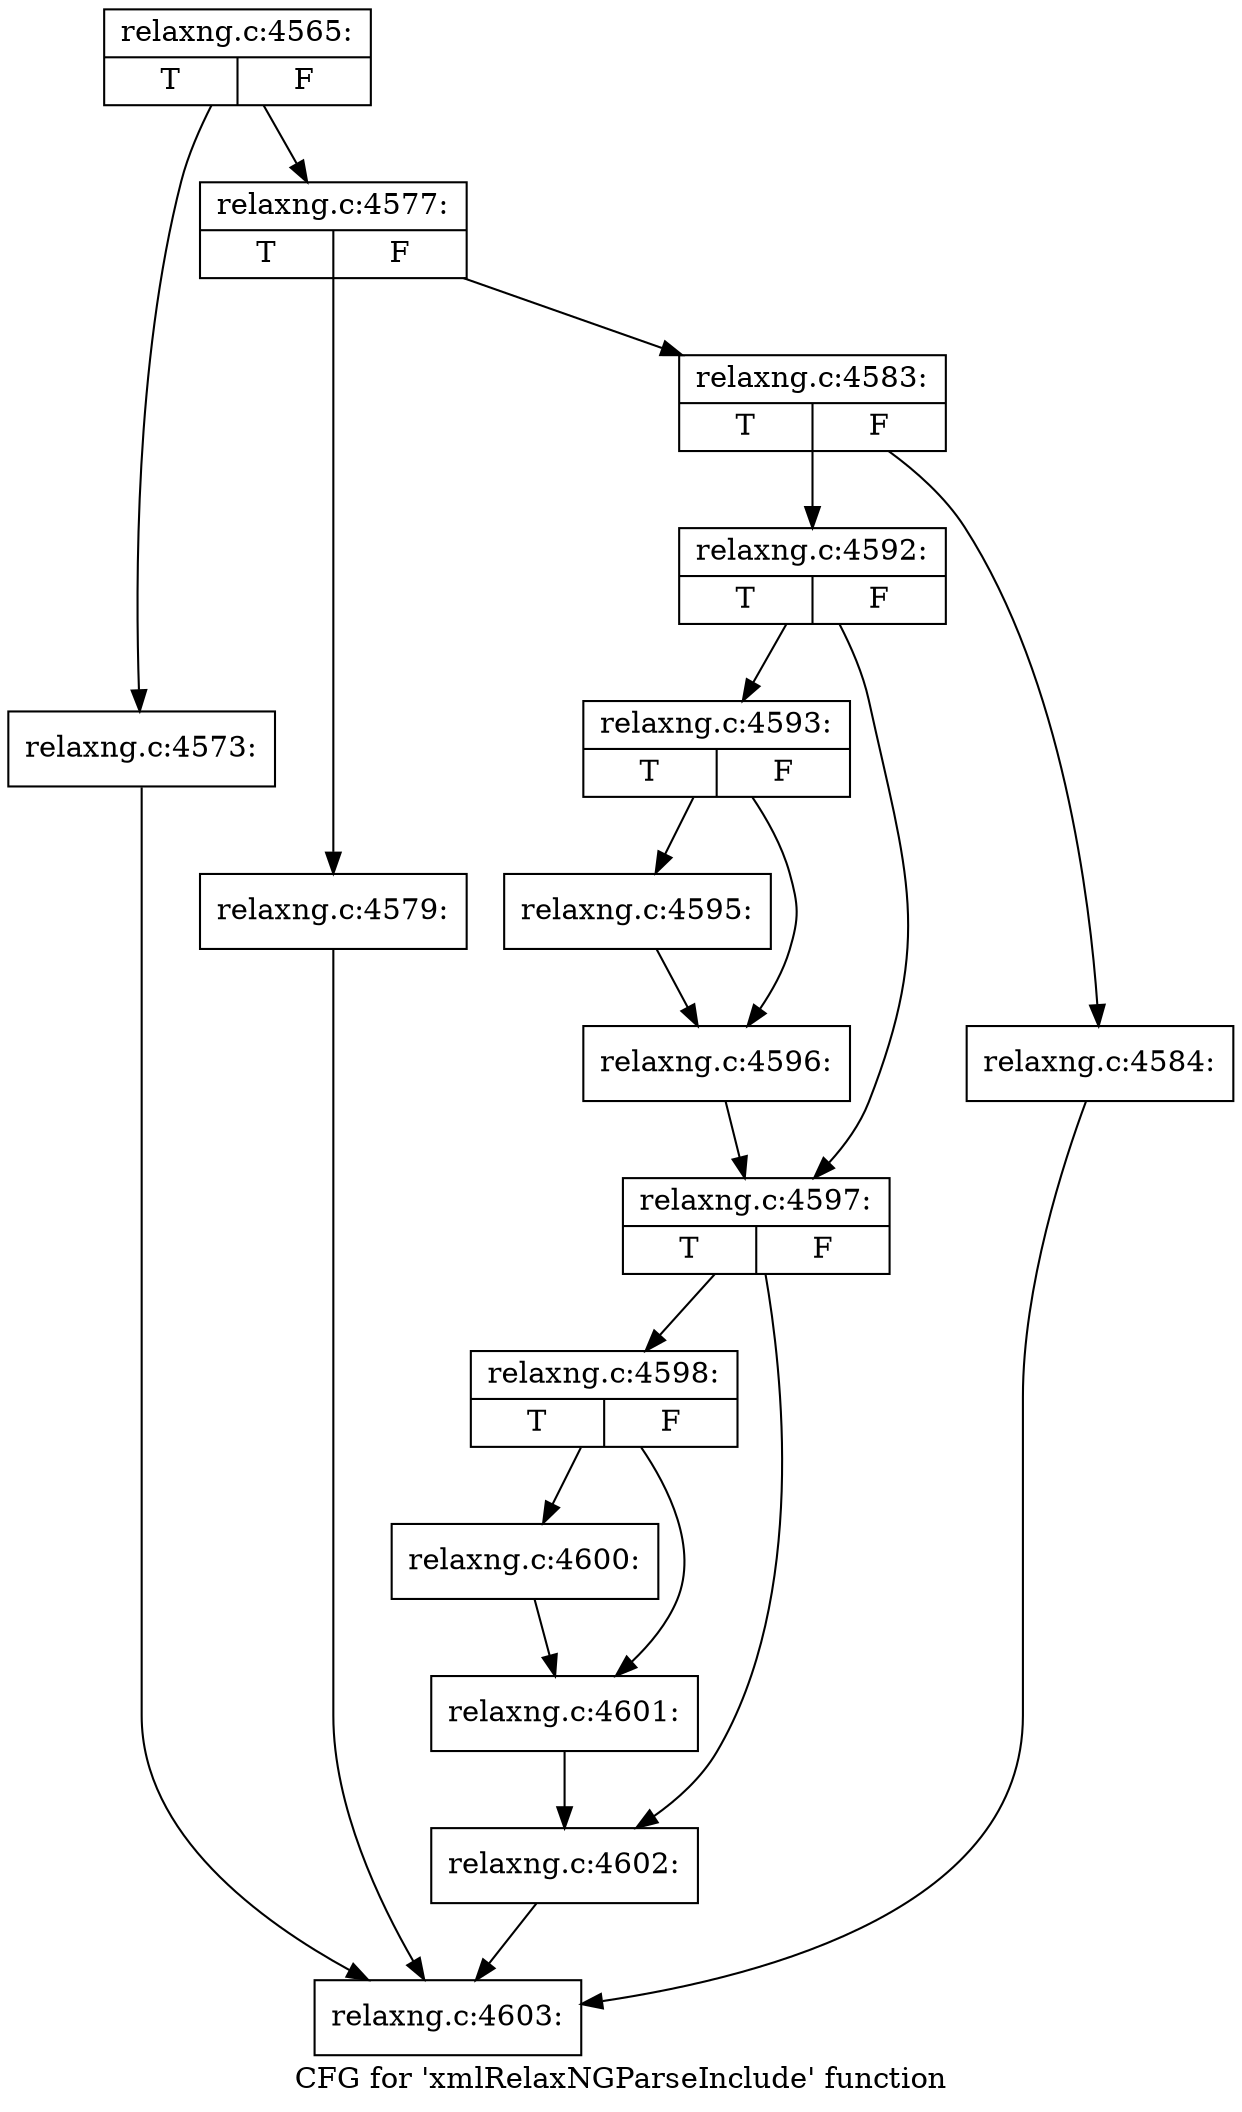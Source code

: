 digraph "CFG for 'xmlRelaxNGParseInclude' function" {
	label="CFG for 'xmlRelaxNGParseInclude' function";

	Node0x555e9c3dfc10 [shape=record,label="{relaxng.c:4565:|{<s0>T|<s1>F}}"];
	Node0x555e9c3dfc10 -> Node0x555e9c4a4bd0;
	Node0x555e9c3dfc10 -> Node0x555e9c4a4c20;
	Node0x555e9c4a4bd0 [shape=record,label="{relaxng.c:4573:}"];
	Node0x555e9c4a4bd0 -> Node0x555e9c4a3530;
	Node0x555e9c4a4c20 [shape=record,label="{relaxng.c:4577:|{<s0>T|<s1>F}}"];
	Node0x555e9c4a4c20 -> Node0x555e9c4a5970;
	Node0x555e9c4a4c20 -> Node0x555e9c4a59c0;
	Node0x555e9c4a5970 [shape=record,label="{relaxng.c:4579:}"];
	Node0x555e9c4a5970 -> Node0x555e9c4a3530;
	Node0x555e9c4a59c0 [shape=record,label="{relaxng.c:4583:|{<s0>T|<s1>F}}"];
	Node0x555e9c4a59c0 -> Node0x555e9c4a6460;
	Node0x555e9c4a59c0 -> Node0x555e9c4a6410;
	Node0x555e9c4a6410 [shape=record,label="{relaxng.c:4584:}"];
	Node0x555e9c4a6410 -> Node0x555e9c4a3530;
	Node0x555e9c4a6460 [shape=record,label="{relaxng.c:4592:|{<s0>T|<s1>F}}"];
	Node0x555e9c4a6460 -> Node0x555e9c4a7050;
	Node0x555e9c4a6460 -> Node0x555e9c4a70a0;
	Node0x555e9c4a7050 [shape=record,label="{relaxng.c:4593:|{<s0>T|<s1>F}}"];
	Node0x555e9c4a7050 -> Node0x555e9c4a7930;
	Node0x555e9c4a7050 -> Node0x555e9c4a7980;
	Node0x555e9c4a7930 [shape=record,label="{relaxng.c:4595:}"];
	Node0x555e9c4a7930 -> Node0x555e9c4a7980;
	Node0x555e9c4a7980 [shape=record,label="{relaxng.c:4596:}"];
	Node0x555e9c4a7980 -> Node0x555e9c4a70a0;
	Node0x555e9c4a70a0 [shape=record,label="{relaxng.c:4597:|{<s0>T|<s1>F}}"];
	Node0x555e9c4a70a0 -> Node0x555e9c4a7f30;
	Node0x555e9c4a70a0 -> Node0x555e9c4a7f80;
	Node0x555e9c4a7f30 [shape=record,label="{relaxng.c:4598:|{<s0>T|<s1>F}}"];
	Node0x555e9c4a7f30 -> Node0x555e9c4a8810;
	Node0x555e9c4a7f30 -> Node0x555e9c4a8860;
	Node0x555e9c4a8810 [shape=record,label="{relaxng.c:4600:}"];
	Node0x555e9c4a8810 -> Node0x555e9c4a8860;
	Node0x555e9c4a8860 [shape=record,label="{relaxng.c:4601:}"];
	Node0x555e9c4a8860 -> Node0x555e9c4a7f80;
	Node0x555e9c4a7f80 [shape=record,label="{relaxng.c:4602:}"];
	Node0x555e9c4a7f80 -> Node0x555e9c4a3530;
	Node0x555e9c4a3530 [shape=record,label="{relaxng.c:4603:}"];
}
